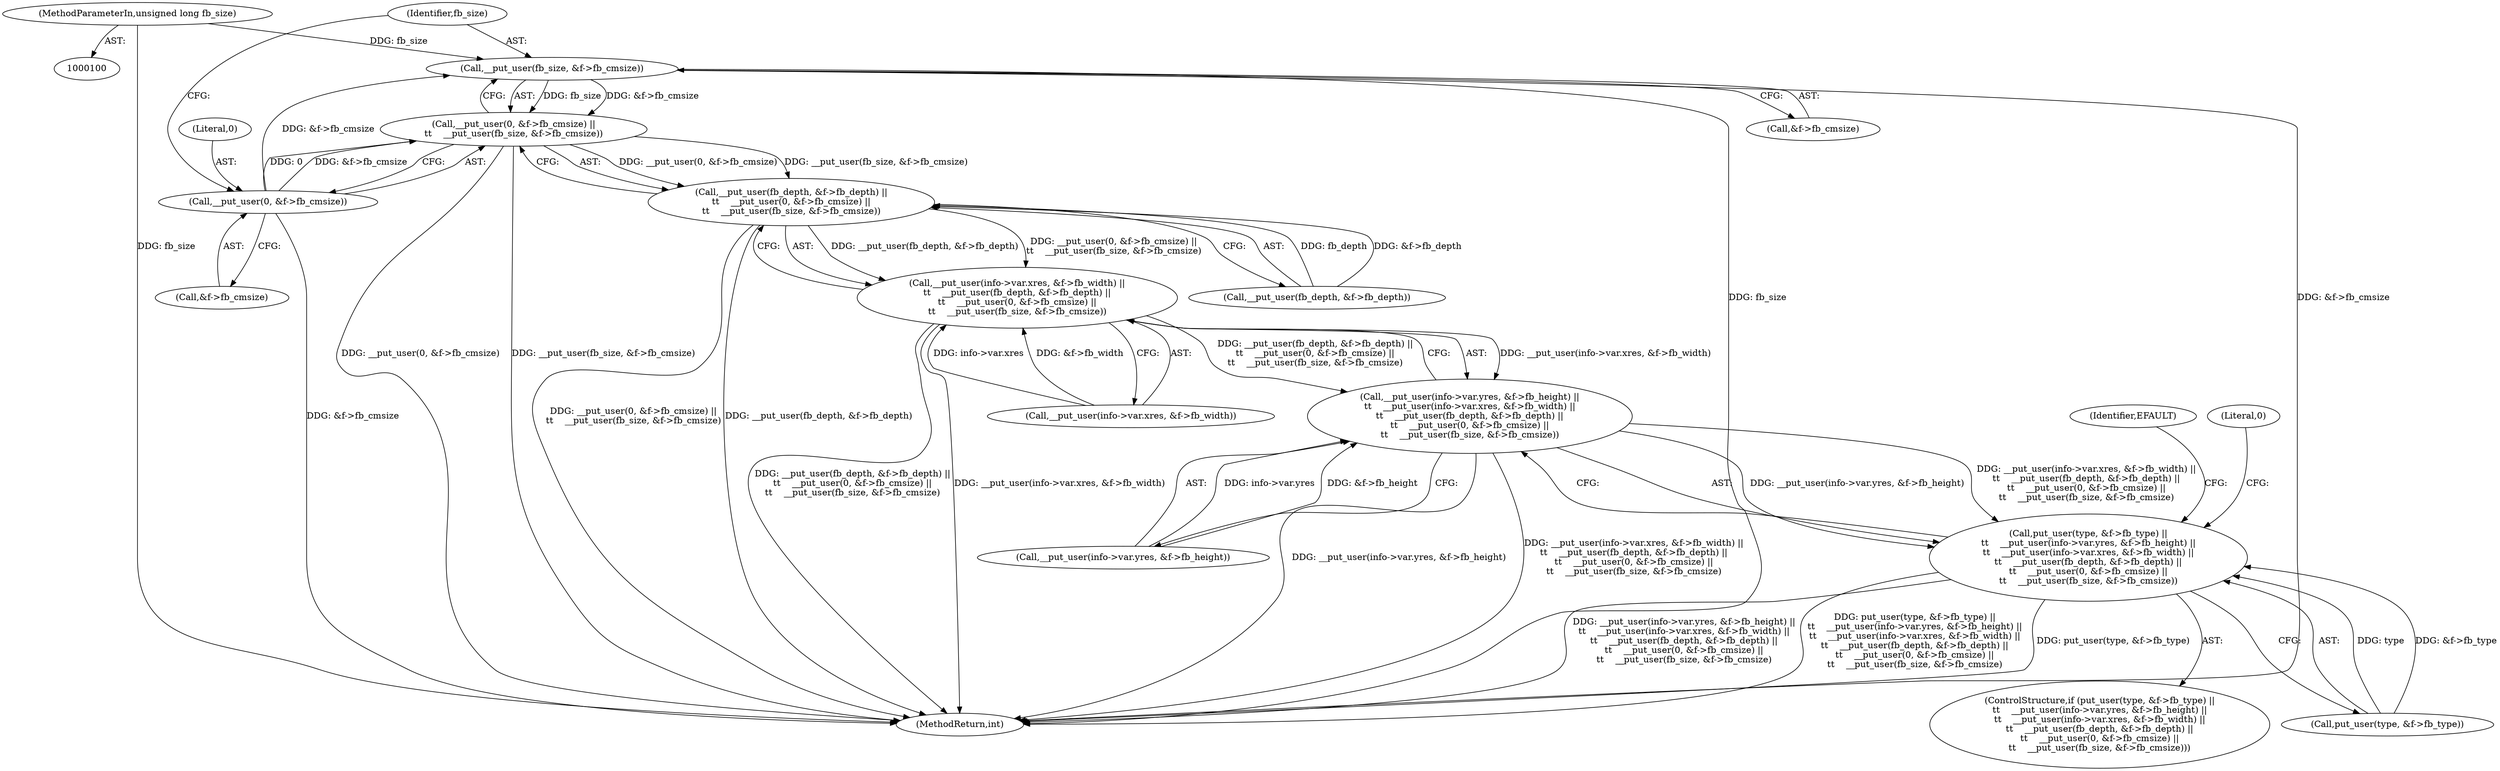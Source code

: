digraph "0_linux_250c6c49e3b68756b14983c076183568636e2bde@pointer" {
"1000163" [label="(Call,__put_user(fb_size, &f->fb_cmsize))"];
"1000106" [label="(MethodParameterIn,unsigned long fb_size)"];
"1000157" [label="(Call,__put_user(0, &f->fb_cmsize))"];
"1000156" [label="(Call,__put_user(0, &f->fb_cmsize) ||\n\t\t    __put_user(fb_size, &f->fb_cmsize))"];
"1000149" [label="(Call,__put_user(fb_depth, &f->fb_depth) ||\n\t\t    __put_user(0, &f->fb_cmsize) ||\n\t\t    __put_user(fb_size, &f->fb_cmsize))"];
"1000138" [label="(Call,__put_user(info->var.xres, &f->fb_width) ||\n\t\t    __put_user(fb_depth, &f->fb_depth) ||\n\t\t    __put_user(0, &f->fb_cmsize) ||\n\t\t    __put_user(fb_size, &f->fb_cmsize))"];
"1000127" [label="(Call,__put_user(info->var.yres, &f->fb_height) ||\n\t\t    __put_user(info->var.xres, &f->fb_width) ||\n\t\t    __put_user(fb_depth, &f->fb_depth) ||\n\t\t    __put_user(0, &f->fb_cmsize) ||\n\t\t    __put_user(fb_size, &f->fb_cmsize))"];
"1000120" [label="(Call,put_user(type, &f->fb_type) ||\n\t\t    __put_user(info->var.yres, &f->fb_height) ||\n\t\t    __put_user(info->var.xres, &f->fb_width) ||\n\t\t    __put_user(fb_depth, &f->fb_depth) ||\n\t\t    __put_user(0, &f->fb_cmsize) ||\n\t\t    __put_user(fb_size, &f->fb_cmsize))"];
"1000173" [label="(Literal,0)"];
"1000156" [label="(Call,__put_user(0, &f->fb_cmsize) ||\n\t\t    __put_user(fb_size, &f->fb_cmsize))"];
"1000128" [label="(Call,__put_user(info->var.yres, &f->fb_height))"];
"1000476" [label="(MethodReturn,int)"];
"1000150" [label="(Call,__put_user(fb_depth, &f->fb_depth))"];
"1000164" [label="(Identifier,fb_size)"];
"1000119" [label="(ControlStructure,if (put_user(type, &f->fb_type) ||\n\t\t    __put_user(info->var.yres, &f->fb_height) ||\n\t\t    __put_user(info->var.xres, &f->fb_width) ||\n\t\t    __put_user(fb_depth, &f->fb_depth) ||\n\t\t    __put_user(0, &f->fb_cmsize) ||\n\t\t    __put_user(fb_size, &f->fb_cmsize)))"];
"1000159" [label="(Call,&f->fb_cmsize)"];
"1000120" [label="(Call,put_user(type, &f->fb_type) ||\n\t\t    __put_user(info->var.yres, &f->fb_height) ||\n\t\t    __put_user(info->var.xres, &f->fb_width) ||\n\t\t    __put_user(fb_depth, &f->fb_depth) ||\n\t\t    __put_user(0, &f->fb_cmsize) ||\n\t\t    __put_user(fb_size, &f->fb_cmsize))"];
"1000171" [label="(Identifier,EFAULT)"];
"1000138" [label="(Call,__put_user(info->var.xres, &f->fb_width) ||\n\t\t    __put_user(fb_depth, &f->fb_depth) ||\n\t\t    __put_user(0, &f->fb_cmsize) ||\n\t\t    __put_user(fb_size, &f->fb_cmsize))"];
"1000157" [label="(Call,__put_user(0, &f->fb_cmsize))"];
"1000127" [label="(Call,__put_user(info->var.yres, &f->fb_height) ||\n\t\t    __put_user(info->var.xres, &f->fb_width) ||\n\t\t    __put_user(fb_depth, &f->fb_depth) ||\n\t\t    __put_user(0, &f->fb_cmsize) ||\n\t\t    __put_user(fb_size, &f->fb_cmsize))"];
"1000106" [label="(MethodParameterIn,unsigned long fb_size)"];
"1000121" [label="(Call,put_user(type, &f->fb_type))"];
"1000139" [label="(Call,__put_user(info->var.xres, &f->fb_width))"];
"1000158" [label="(Literal,0)"];
"1000163" [label="(Call,__put_user(fb_size, &f->fb_cmsize))"];
"1000149" [label="(Call,__put_user(fb_depth, &f->fb_depth) ||\n\t\t    __put_user(0, &f->fb_cmsize) ||\n\t\t    __put_user(fb_size, &f->fb_cmsize))"];
"1000165" [label="(Call,&f->fb_cmsize)"];
"1000163" -> "1000156"  [label="AST: "];
"1000163" -> "1000165"  [label="CFG: "];
"1000164" -> "1000163"  [label="AST: "];
"1000165" -> "1000163"  [label="AST: "];
"1000156" -> "1000163"  [label="CFG: "];
"1000163" -> "1000476"  [label="DDG: fb_size"];
"1000163" -> "1000476"  [label="DDG: &f->fb_cmsize"];
"1000163" -> "1000156"  [label="DDG: fb_size"];
"1000163" -> "1000156"  [label="DDG: &f->fb_cmsize"];
"1000106" -> "1000163"  [label="DDG: fb_size"];
"1000157" -> "1000163"  [label="DDG: &f->fb_cmsize"];
"1000106" -> "1000100"  [label="AST: "];
"1000106" -> "1000476"  [label="DDG: fb_size"];
"1000157" -> "1000156"  [label="AST: "];
"1000157" -> "1000159"  [label="CFG: "];
"1000158" -> "1000157"  [label="AST: "];
"1000159" -> "1000157"  [label="AST: "];
"1000164" -> "1000157"  [label="CFG: "];
"1000156" -> "1000157"  [label="CFG: "];
"1000157" -> "1000476"  [label="DDG: &f->fb_cmsize"];
"1000157" -> "1000156"  [label="DDG: 0"];
"1000157" -> "1000156"  [label="DDG: &f->fb_cmsize"];
"1000156" -> "1000149"  [label="AST: "];
"1000149" -> "1000156"  [label="CFG: "];
"1000156" -> "1000476"  [label="DDG: __put_user(0, &f->fb_cmsize)"];
"1000156" -> "1000476"  [label="DDG: __put_user(fb_size, &f->fb_cmsize)"];
"1000156" -> "1000149"  [label="DDG: __put_user(0, &f->fb_cmsize)"];
"1000156" -> "1000149"  [label="DDG: __put_user(fb_size, &f->fb_cmsize)"];
"1000149" -> "1000138"  [label="AST: "];
"1000149" -> "1000150"  [label="CFG: "];
"1000150" -> "1000149"  [label="AST: "];
"1000138" -> "1000149"  [label="CFG: "];
"1000149" -> "1000476"  [label="DDG: __put_user(fb_depth, &f->fb_depth)"];
"1000149" -> "1000476"  [label="DDG: __put_user(0, &f->fb_cmsize) ||\n\t\t    __put_user(fb_size, &f->fb_cmsize)"];
"1000149" -> "1000138"  [label="DDG: __put_user(fb_depth, &f->fb_depth)"];
"1000149" -> "1000138"  [label="DDG: __put_user(0, &f->fb_cmsize) ||\n\t\t    __put_user(fb_size, &f->fb_cmsize)"];
"1000150" -> "1000149"  [label="DDG: fb_depth"];
"1000150" -> "1000149"  [label="DDG: &f->fb_depth"];
"1000138" -> "1000127"  [label="AST: "];
"1000138" -> "1000139"  [label="CFG: "];
"1000139" -> "1000138"  [label="AST: "];
"1000127" -> "1000138"  [label="CFG: "];
"1000138" -> "1000476"  [label="DDG: __put_user(info->var.xres, &f->fb_width)"];
"1000138" -> "1000476"  [label="DDG: __put_user(fb_depth, &f->fb_depth) ||\n\t\t    __put_user(0, &f->fb_cmsize) ||\n\t\t    __put_user(fb_size, &f->fb_cmsize)"];
"1000138" -> "1000127"  [label="DDG: __put_user(info->var.xres, &f->fb_width)"];
"1000138" -> "1000127"  [label="DDG: __put_user(fb_depth, &f->fb_depth) ||\n\t\t    __put_user(0, &f->fb_cmsize) ||\n\t\t    __put_user(fb_size, &f->fb_cmsize)"];
"1000139" -> "1000138"  [label="DDG: info->var.xres"];
"1000139" -> "1000138"  [label="DDG: &f->fb_width"];
"1000127" -> "1000120"  [label="AST: "];
"1000127" -> "1000128"  [label="CFG: "];
"1000128" -> "1000127"  [label="AST: "];
"1000120" -> "1000127"  [label="CFG: "];
"1000127" -> "1000476"  [label="DDG: __put_user(info->var.xres, &f->fb_width) ||\n\t\t    __put_user(fb_depth, &f->fb_depth) ||\n\t\t    __put_user(0, &f->fb_cmsize) ||\n\t\t    __put_user(fb_size, &f->fb_cmsize)"];
"1000127" -> "1000476"  [label="DDG: __put_user(info->var.yres, &f->fb_height)"];
"1000127" -> "1000120"  [label="DDG: __put_user(info->var.yres, &f->fb_height)"];
"1000127" -> "1000120"  [label="DDG: __put_user(info->var.xres, &f->fb_width) ||\n\t\t    __put_user(fb_depth, &f->fb_depth) ||\n\t\t    __put_user(0, &f->fb_cmsize) ||\n\t\t    __put_user(fb_size, &f->fb_cmsize)"];
"1000128" -> "1000127"  [label="DDG: info->var.yres"];
"1000128" -> "1000127"  [label="DDG: &f->fb_height"];
"1000120" -> "1000119"  [label="AST: "];
"1000120" -> "1000121"  [label="CFG: "];
"1000121" -> "1000120"  [label="AST: "];
"1000171" -> "1000120"  [label="CFG: "];
"1000173" -> "1000120"  [label="CFG: "];
"1000120" -> "1000476"  [label="DDG: put_user(type, &f->fb_type)"];
"1000120" -> "1000476"  [label="DDG: __put_user(info->var.yres, &f->fb_height) ||\n\t\t    __put_user(info->var.xres, &f->fb_width) ||\n\t\t    __put_user(fb_depth, &f->fb_depth) ||\n\t\t    __put_user(0, &f->fb_cmsize) ||\n\t\t    __put_user(fb_size, &f->fb_cmsize)"];
"1000120" -> "1000476"  [label="DDG: put_user(type, &f->fb_type) ||\n\t\t    __put_user(info->var.yres, &f->fb_height) ||\n\t\t    __put_user(info->var.xres, &f->fb_width) ||\n\t\t    __put_user(fb_depth, &f->fb_depth) ||\n\t\t    __put_user(0, &f->fb_cmsize) ||\n\t\t    __put_user(fb_size, &f->fb_cmsize)"];
"1000121" -> "1000120"  [label="DDG: type"];
"1000121" -> "1000120"  [label="DDG: &f->fb_type"];
}
